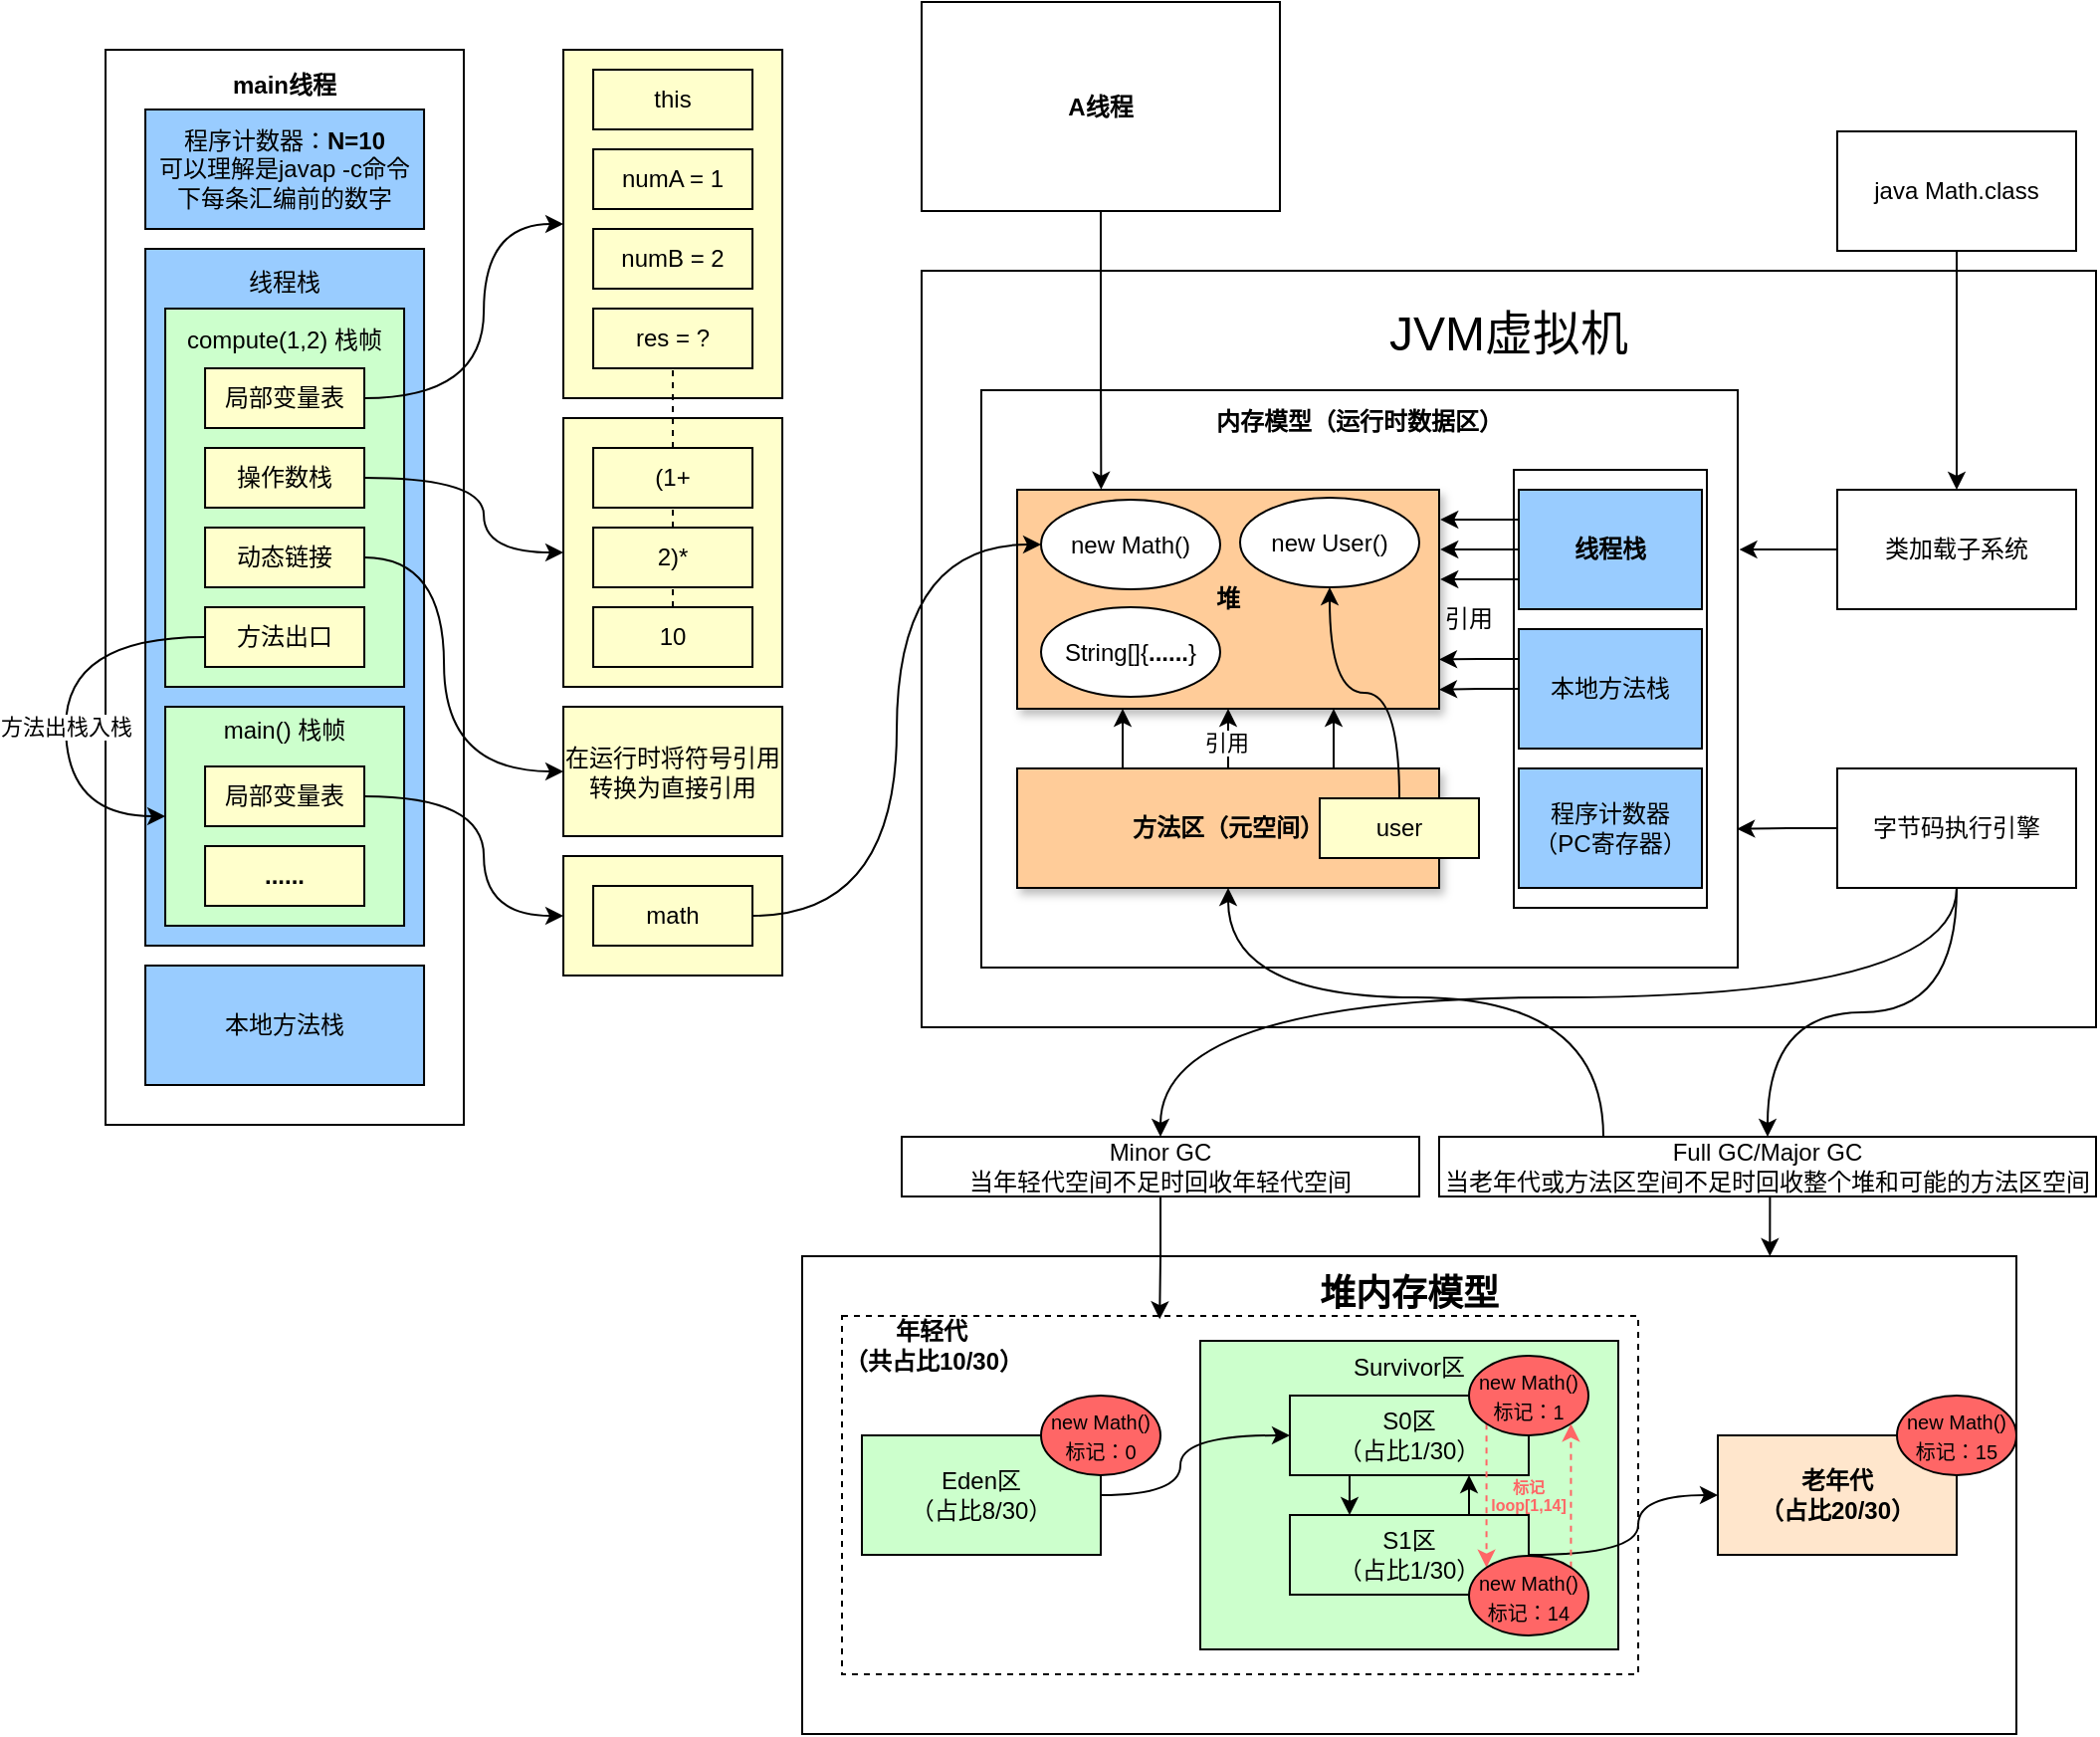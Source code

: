 <mxfile version="24.7.17">
  <diagram name="第 1 页" id="s_yFRRRQGkQ12hed72Xx">
    <mxGraphModel dx="1671" dy="967" grid="1" gridSize="10" guides="1" tooltips="1" connect="1" arrows="1" fold="1" page="1" pageScale="1" pageWidth="827" pageHeight="1169" math="0" shadow="0">
      <root>
        <mxCell id="0" />
        <mxCell id="1" parent="0" />
        <mxCell id="jmqB_i8KtyZqAXgU_DIn-2" value="&lt;b&gt;main线程&lt;/b&gt;&lt;div&gt;&lt;b&gt;&lt;br&gt;&lt;/b&gt;&lt;/div&gt;&lt;div&gt;&lt;b&gt;&lt;br&gt;&lt;/b&gt;&lt;/div&gt;&lt;div&gt;&lt;b&gt;&lt;br&gt;&lt;/b&gt;&lt;/div&gt;&lt;div&gt;&lt;b&gt;&lt;br&gt;&lt;/b&gt;&lt;/div&gt;&lt;div&gt;&lt;b&gt;&lt;br&gt;&lt;/b&gt;&lt;/div&gt;&lt;div&gt;&lt;b&gt;&lt;br&gt;&lt;/b&gt;&lt;/div&gt;&lt;div&gt;&lt;b&gt;&lt;br&gt;&lt;/b&gt;&lt;/div&gt;&lt;div&gt;&lt;b&gt;&lt;br&gt;&lt;/b&gt;&lt;/div&gt;&lt;div&gt;&lt;b&gt;&lt;br&gt;&lt;/b&gt;&lt;/div&gt;&lt;div&gt;&lt;b&gt;&lt;br&gt;&lt;/b&gt;&lt;/div&gt;&lt;div&gt;&lt;b&gt;&lt;br&gt;&lt;/b&gt;&lt;/div&gt;&lt;div&gt;&lt;b&gt;&lt;br&gt;&lt;/b&gt;&lt;/div&gt;&lt;div&gt;&lt;b&gt;&lt;br&gt;&lt;/b&gt;&lt;/div&gt;&lt;div&gt;&lt;b&gt;&lt;br&gt;&lt;/b&gt;&lt;/div&gt;&lt;div&gt;&lt;b&gt;&lt;br&gt;&lt;/b&gt;&lt;/div&gt;&lt;div&gt;&lt;b&gt;&lt;br&gt;&lt;/b&gt;&lt;/div&gt;&lt;div&gt;&lt;b&gt;&lt;br&gt;&lt;/b&gt;&lt;/div&gt;&lt;div&gt;&lt;b&gt;&lt;br&gt;&lt;/b&gt;&lt;/div&gt;&lt;div&gt;&lt;b&gt;&lt;br&gt;&lt;/b&gt;&lt;/div&gt;&lt;div&gt;&lt;b&gt;&lt;br&gt;&lt;/b&gt;&lt;/div&gt;&lt;div&gt;&lt;b&gt;&lt;br&gt;&lt;/b&gt;&lt;/div&gt;&lt;div&gt;&lt;b&gt;&lt;br&gt;&lt;/b&gt;&lt;/div&gt;&lt;div&gt;&lt;b&gt;&lt;br&gt;&lt;/b&gt;&lt;/div&gt;&lt;div&gt;&lt;b&gt;&lt;br&gt;&lt;/b&gt;&lt;/div&gt;&lt;div&gt;&lt;b&gt;&lt;br&gt;&lt;/b&gt;&lt;/div&gt;&lt;div&gt;&lt;b&gt;&lt;br&gt;&lt;/b&gt;&lt;/div&gt;&lt;div&gt;&lt;b&gt;&lt;br&gt;&lt;/b&gt;&lt;/div&gt;&lt;div&gt;&lt;b&gt;&lt;br&gt;&lt;/b&gt;&lt;/div&gt;&lt;div&gt;&lt;b&gt;&lt;br&gt;&lt;/b&gt;&lt;/div&gt;&lt;div&gt;&lt;b&gt;&lt;br&gt;&lt;/b&gt;&lt;/div&gt;&lt;div&gt;&lt;b&gt;&lt;br&gt;&lt;/b&gt;&lt;/div&gt;&lt;div&gt;&lt;br&gt;&lt;/div&gt;&lt;div&gt;&lt;br&gt;&lt;/div&gt;&lt;div&gt;&lt;br&gt;&lt;/div&gt;&lt;div&gt;&lt;br&gt;&lt;/div&gt;" style="rounded=0;whiteSpace=wrap;html=1;" vertex="1" parent="1">
          <mxGeometry x="350.03" y="44" width="180" height="540" as="geometry" />
        </mxCell>
        <mxCell id="jmqB_i8KtyZqAXgU_DIn-3" value="程序计数器：&lt;b&gt;N=10&lt;/b&gt;&lt;div&gt;可以理解是javap -c命令下每条汇编前的数字&lt;/div&gt;" style="rounded=0;whiteSpace=wrap;html=1;fillColor=#99CCFF;" vertex="1" parent="1">
          <mxGeometry x="370.03" y="74" width="140" height="60" as="geometry" />
        </mxCell>
        <mxCell id="jmqB_i8KtyZqAXgU_DIn-4" value="线程栈&lt;div&gt;&lt;br&gt;&lt;/div&gt;&lt;div&gt;&lt;br&gt;&lt;/div&gt;&lt;div&gt;&lt;br&gt;&lt;/div&gt;&lt;div&gt;&lt;br&gt;&lt;/div&gt;&lt;div&gt;&lt;br&gt;&lt;/div&gt;&lt;div&gt;&lt;br&gt;&lt;/div&gt;&lt;div&gt;&lt;br&gt;&lt;/div&gt;&lt;div&gt;&lt;br&gt;&lt;/div&gt;&lt;div&gt;&lt;br&gt;&lt;/div&gt;&lt;div&gt;&lt;br&gt;&lt;/div&gt;&lt;div&gt;&lt;br&gt;&lt;/div&gt;&lt;div&gt;&lt;br&gt;&lt;/div&gt;&lt;div&gt;&lt;br&gt;&lt;/div&gt;&lt;div&gt;&lt;br&gt;&lt;/div&gt;&lt;div&gt;&lt;br&gt;&lt;/div&gt;&lt;div&gt;&lt;br&gt;&lt;/div&gt;&lt;div&gt;&lt;br&gt;&lt;/div&gt;&lt;div&gt;&lt;br&gt;&lt;/div&gt;&lt;div&gt;&lt;br&gt;&lt;/div&gt;&lt;div&gt;&lt;br&gt;&lt;/div&gt;&lt;div&gt;&lt;br&gt;&lt;/div&gt;&lt;div&gt;&lt;br&gt;&lt;/div&gt;" style="rounded=0;whiteSpace=wrap;html=1;fillColor=#99CCFF;" vertex="1" parent="1">
          <mxGeometry x="370.03" y="144" width="140" height="350" as="geometry" />
        </mxCell>
        <mxCell id="jmqB_i8KtyZqAXgU_DIn-5" value="本地方法栈" style="rounded=0;whiteSpace=wrap;html=1;fillColor=#99CCFF;" vertex="1" parent="1">
          <mxGeometry x="370.03" y="504" width="140" height="60" as="geometry" />
        </mxCell>
        <mxCell id="jmqB_i8KtyZqAXgU_DIn-6" value="compute(1,2) 栈帧&lt;div&gt;&lt;br&gt;&lt;/div&gt;&lt;div&gt;&lt;br&gt;&lt;/div&gt;&lt;div&gt;&lt;br&gt;&lt;/div&gt;&lt;div&gt;&lt;br&gt;&lt;/div&gt;&lt;div&gt;&lt;br&gt;&lt;/div&gt;&lt;div&gt;&lt;br&gt;&lt;/div&gt;&lt;div&gt;&lt;br&gt;&lt;/div&gt;&lt;div&gt;&lt;br&gt;&lt;/div&gt;&lt;div&gt;&lt;br&gt;&lt;/div&gt;&lt;div&gt;&lt;br&gt;&lt;/div&gt;&lt;div&gt;&lt;br&gt;&lt;/div&gt;" style="rounded=0;whiteSpace=wrap;html=1;fillColor=#CCFFCC;" vertex="1" parent="1">
          <mxGeometry x="380.03" y="174" width="120" height="190" as="geometry" />
        </mxCell>
        <mxCell id="jmqB_i8KtyZqAXgU_DIn-7" value="main() 栈帧&lt;div&gt;&lt;br&gt;&lt;/div&gt;&lt;div&gt;&lt;br&gt;&lt;/div&gt;&lt;div&gt;&lt;br&gt;&lt;/div&gt;&lt;div&gt;&lt;br&gt;&lt;/div&gt;&lt;div&gt;&lt;br&gt;&lt;/div&gt;&lt;div&gt;&lt;br&gt;&lt;/div&gt;" style="rounded=0;whiteSpace=wrap;html=1;fillColor=#CCFFCC;" vertex="1" parent="1">
          <mxGeometry x="380.03" y="374" width="120" height="110" as="geometry" />
        </mxCell>
        <mxCell id="jmqB_i8KtyZqAXgU_DIn-8" style="edgeStyle=orthogonalEdgeStyle;rounded=0;orthogonalLoop=1;jettySize=auto;html=1;exitX=1;exitY=0.5;exitDx=0;exitDy=0;entryX=0;entryY=0.5;entryDx=0;entryDy=0;curved=1;" edge="1" parent="1" source="jmqB_i8KtyZqAXgU_DIn-9" target="jmqB_i8KtyZqAXgU_DIn-20">
          <mxGeometry relative="1" as="geometry">
            <Array as="points">
              <mxPoint x="540.03" y="219" />
              <mxPoint x="540.03" y="132" />
            </Array>
          </mxGeometry>
        </mxCell>
        <mxCell id="jmqB_i8KtyZqAXgU_DIn-9" value="局部变量表" style="rounded=0;whiteSpace=wrap;html=1;fillColor=#FFFFCC;" vertex="1" parent="1">
          <mxGeometry x="400.03" y="204" width="80" height="30" as="geometry" />
        </mxCell>
        <mxCell id="jmqB_i8KtyZqAXgU_DIn-10" style="edgeStyle=orthogonalEdgeStyle;rounded=0;orthogonalLoop=1;jettySize=auto;html=1;exitX=1;exitY=0.5;exitDx=0;exitDy=0;entryX=0;entryY=0.5;entryDx=0;entryDy=0;curved=1;" edge="1" parent="1" source="jmqB_i8KtyZqAXgU_DIn-11" target="jmqB_i8KtyZqAXgU_DIn-25">
          <mxGeometry relative="1" as="geometry">
            <Array as="points">
              <mxPoint x="540.03" y="259" />
              <mxPoint x="540.03" y="297" />
            </Array>
          </mxGeometry>
        </mxCell>
        <mxCell id="jmqB_i8KtyZqAXgU_DIn-11" value="操作数栈" style="rounded=0;whiteSpace=wrap;html=1;fillColor=#FFFFCC;" vertex="1" parent="1">
          <mxGeometry x="400.03" y="244" width="80" height="30" as="geometry" />
        </mxCell>
        <mxCell id="jmqB_i8KtyZqAXgU_DIn-12" style="edgeStyle=orthogonalEdgeStyle;rounded=0;orthogonalLoop=1;jettySize=auto;html=1;exitX=1;exitY=0.5;exitDx=0;exitDy=0;entryX=0;entryY=0.5;entryDx=0;entryDy=0;curved=1;" edge="1" parent="1" source="jmqB_i8KtyZqAXgU_DIn-13" target="jmqB_i8KtyZqAXgU_DIn-32">
          <mxGeometry relative="1" as="geometry">
            <Array as="points">
              <mxPoint x="520.03" y="299" />
              <mxPoint x="520.03" y="407" />
            </Array>
          </mxGeometry>
        </mxCell>
        <mxCell id="jmqB_i8KtyZqAXgU_DIn-13" value="动态链接" style="rounded=0;whiteSpace=wrap;html=1;fillColor=#FFFFCC;" vertex="1" parent="1">
          <mxGeometry x="400.03" y="284" width="80" height="30" as="geometry" />
        </mxCell>
        <mxCell id="jmqB_i8KtyZqAXgU_DIn-14" style="edgeStyle=orthogonalEdgeStyle;rounded=0;orthogonalLoop=1;jettySize=auto;html=1;exitX=0;exitY=0.5;exitDx=0;exitDy=0;entryX=0;entryY=0.5;entryDx=0;entryDy=0;curved=1;" edge="1" parent="1" source="jmqB_i8KtyZqAXgU_DIn-16" target="jmqB_i8KtyZqAXgU_DIn-7">
          <mxGeometry relative="1" as="geometry">
            <Array as="points">
              <mxPoint x="330.03" y="339" />
              <mxPoint x="330.03" y="429" />
            </Array>
          </mxGeometry>
        </mxCell>
        <mxCell id="jmqB_i8KtyZqAXgU_DIn-15" value="方法出栈入栈" style="edgeLabel;html=1;align=center;verticalAlign=middle;resizable=0;points=[];" vertex="1" connectable="0" parent="jmqB_i8KtyZqAXgU_DIn-14">
          <mxGeometry x="0.094" relative="1" as="geometry">
            <mxPoint as="offset" />
          </mxGeometry>
        </mxCell>
        <mxCell id="jmqB_i8KtyZqAXgU_DIn-16" value="方法出口" style="rounded=0;whiteSpace=wrap;html=1;fillColor=#FFFFCC;" vertex="1" parent="1">
          <mxGeometry x="400.03" y="324" width="80" height="30" as="geometry" />
        </mxCell>
        <mxCell id="jmqB_i8KtyZqAXgU_DIn-17" style="edgeStyle=orthogonalEdgeStyle;rounded=0;orthogonalLoop=1;jettySize=auto;html=1;exitX=1;exitY=0.5;exitDx=0;exitDy=0;entryX=0;entryY=0.5;entryDx=0;entryDy=0;curved=1;" edge="1" parent="1" source="jmqB_i8KtyZqAXgU_DIn-18" target="jmqB_i8KtyZqAXgU_DIn-33">
          <mxGeometry relative="1" as="geometry">
            <Array as="points">
              <mxPoint x="540.03" y="419" />
              <mxPoint x="540.03" y="479" />
            </Array>
          </mxGeometry>
        </mxCell>
        <mxCell id="jmqB_i8KtyZqAXgU_DIn-18" value="局部变量表" style="rounded=0;whiteSpace=wrap;html=1;fillColor=#FFFFCC;" vertex="1" parent="1">
          <mxGeometry x="400.03" y="404" width="80" height="30" as="geometry" />
        </mxCell>
        <mxCell id="jmqB_i8KtyZqAXgU_DIn-19" value="&lt;b&gt;......&lt;/b&gt;" style="rounded=0;whiteSpace=wrap;html=1;fillColor=#FFFFCC;" vertex="1" parent="1">
          <mxGeometry x="400.03" y="444" width="80" height="30" as="geometry" />
        </mxCell>
        <mxCell id="jmqB_i8KtyZqAXgU_DIn-20" value="&lt;div&gt;&lt;br&gt;&lt;/div&gt;" style="rounded=0;whiteSpace=wrap;html=1;fillColor=#FFFFCC;" vertex="1" parent="1">
          <mxGeometry x="580.03" y="44" width="110" height="175" as="geometry" />
        </mxCell>
        <mxCell id="jmqB_i8KtyZqAXgU_DIn-21" value="this" style="rounded=0;whiteSpace=wrap;html=1;fillColor=#FFFFCC;" vertex="1" parent="1">
          <mxGeometry x="595.03" y="54" width="80" height="30" as="geometry" />
        </mxCell>
        <mxCell id="jmqB_i8KtyZqAXgU_DIn-22" value="numA = 1" style="rounded=0;whiteSpace=wrap;html=1;fillColor=#FFFFCC;" vertex="1" parent="1">
          <mxGeometry x="595.03" y="94" width="80" height="30" as="geometry" />
        </mxCell>
        <mxCell id="jmqB_i8KtyZqAXgU_DIn-23" value="numB = 2" style="rounded=0;whiteSpace=wrap;html=1;fillColor=#FFFFCC;" vertex="1" parent="1">
          <mxGeometry x="595.03" y="134" width="80" height="30" as="geometry" />
        </mxCell>
        <mxCell id="jmqB_i8KtyZqAXgU_DIn-24" value="res = ?" style="rounded=0;whiteSpace=wrap;html=1;fillColor=#FFFFCC;" vertex="1" parent="1">
          <mxGeometry x="595.03" y="174" width="80" height="30" as="geometry" />
        </mxCell>
        <mxCell id="jmqB_i8KtyZqAXgU_DIn-25" value="&lt;div&gt;&lt;br&gt;&lt;/div&gt;" style="rounded=0;whiteSpace=wrap;html=1;fillColor=#FFFFCC;" vertex="1" parent="1">
          <mxGeometry x="580.03" y="229" width="110" height="135" as="geometry" />
        </mxCell>
        <mxCell id="jmqB_i8KtyZqAXgU_DIn-26" value="(1+" style="rounded=0;whiteSpace=wrap;html=1;fillColor=#FFFFCC;" vertex="1" parent="1">
          <mxGeometry x="595.03" y="244" width="80" height="30" as="geometry" />
        </mxCell>
        <mxCell id="jmqB_i8KtyZqAXgU_DIn-27" value="2)*" style="rounded=0;whiteSpace=wrap;html=1;fillColor=#FFFFCC;" vertex="1" parent="1">
          <mxGeometry x="595.03" y="284" width="80" height="30" as="geometry" />
        </mxCell>
        <mxCell id="jmqB_i8KtyZqAXgU_DIn-28" value="10" style="rounded=0;whiteSpace=wrap;html=1;fillColor=#FFFFCC;" vertex="1" parent="1">
          <mxGeometry x="595.03" y="324" width="80" height="30" as="geometry" />
        </mxCell>
        <mxCell id="jmqB_i8KtyZqAXgU_DIn-29" value="" style="endArrow=none;dashed=1;html=1;rounded=0;entryX=0.5;entryY=1;entryDx=0;entryDy=0;exitX=0.5;exitY=0;exitDx=0;exitDy=0;" edge="1" parent="1" source="jmqB_i8KtyZqAXgU_DIn-26" target="jmqB_i8KtyZqAXgU_DIn-24">
          <mxGeometry width="50" height="50" relative="1" as="geometry">
            <mxPoint x="580.03" y="269" as="sourcePoint" />
            <mxPoint x="630.03" y="219" as="targetPoint" />
          </mxGeometry>
        </mxCell>
        <mxCell id="jmqB_i8KtyZqAXgU_DIn-30" value="" style="endArrow=none;dashed=1;html=1;rounded=0;entryX=0.5;entryY=1;entryDx=0;entryDy=0;exitX=0.5;exitY=0;exitDx=0;exitDy=0;" edge="1" parent="1" source="jmqB_i8KtyZqAXgU_DIn-27" target="jmqB_i8KtyZqAXgU_DIn-26">
          <mxGeometry width="50" height="50" relative="1" as="geometry">
            <mxPoint x="590.03" y="329" as="sourcePoint" />
            <mxPoint x="640.03" y="279" as="targetPoint" />
          </mxGeometry>
        </mxCell>
        <mxCell id="jmqB_i8KtyZqAXgU_DIn-31" value="" style="endArrow=none;dashed=1;html=1;rounded=0;entryX=0.5;entryY=1;entryDx=0;entryDy=0;exitX=0.5;exitY=0;exitDx=0;exitDy=0;" edge="1" parent="1" source="jmqB_i8KtyZqAXgU_DIn-28" target="jmqB_i8KtyZqAXgU_DIn-27">
          <mxGeometry width="50" height="50" relative="1" as="geometry">
            <mxPoint x="645.03" y="294" as="sourcePoint" />
            <mxPoint x="645.03" y="284" as="targetPoint" />
          </mxGeometry>
        </mxCell>
        <mxCell id="jmqB_i8KtyZqAXgU_DIn-32" value="在运行时将符号引用转换为直接引用" style="rounded=0;whiteSpace=wrap;html=1;fillColor=#FFFFCC;" vertex="1" parent="1">
          <mxGeometry x="580.03" y="374" width="110" height="65" as="geometry" />
        </mxCell>
        <mxCell id="jmqB_i8KtyZqAXgU_DIn-33" value="&lt;div&gt;&lt;br&gt;&lt;/div&gt;" style="rounded=0;whiteSpace=wrap;html=1;fillColor=#FFFFCC;" vertex="1" parent="1">
          <mxGeometry x="580.03" y="449" width="110" height="60" as="geometry" />
        </mxCell>
        <mxCell id="jmqB_i8KtyZqAXgU_DIn-35" value="math" style="rounded=0;whiteSpace=wrap;html=1;fillColor=#FFFFCC;" vertex="1" parent="1">
          <mxGeometry x="595.03" y="464" width="80" height="30" as="geometry" />
        </mxCell>
        <mxCell id="jmqB_i8KtyZqAXgU_DIn-39" value="&lt;b&gt;A线程&lt;/b&gt;" style="rounded=0;whiteSpace=wrap;html=1;" vertex="1" parent="1">
          <mxGeometry x="760" y="20" width="180" height="105" as="geometry" />
        </mxCell>
        <mxCell id="jmqB_i8KtyZqAXgU_DIn-42" value="&lt;font style=&quot;font-size: 24px;&quot;&gt;JVM虚拟机&lt;/font&gt;&lt;div&gt;&lt;font style=&quot;font-size: 24px;&quot;&gt;&lt;br&gt;&lt;/font&gt;&lt;/div&gt;&lt;div&gt;&lt;font style=&quot;font-size: 24px;&quot;&gt;&lt;br&gt;&lt;/font&gt;&lt;/div&gt;&lt;div&gt;&lt;font style=&quot;font-size: 24px;&quot;&gt;&lt;br&gt;&lt;/font&gt;&lt;/div&gt;&lt;div&gt;&lt;font style=&quot;font-size: 24px;&quot;&gt;&lt;br&gt;&lt;/font&gt;&lt;/div&gt;&lt;div&gt;&lt;font style=&quot;font-size: 24px;&quot;&gt;&lt;br&gt;&lt;/font&gt;&lt;/div&gt;&lt;div&gt;&lt;font style=&quot;font-size: 24px;&quot;&gt;&lt;br&gt;&lt;/font&gt;&lt;/div&gt;&lt;div&gt;&lt;font style=&quot;font-size: 24px;&quot;&gt;&lt;br&gt;&lt;/font&gt;&lt;/div&gt;&lt;div&gt;&lt;font style=&quot;font-size: 24px;&quot;&gt;&lt;br&gt;&lt;/font&gt;&lt;/div&gt;&lt;div&gt;&lt;font style=&quot;font-size: 24px;&quot;&gt;&lt;br&gt;&lt;/font&gt;&lt;/div&gt;&lt;div&gt;&lt;font style=&quot;font-size: 24px;&quot;&gt;&lt;br&gt;&lt;/font&gt;&lt;/div&gt;&lt;div&gt;&lt;font style=&quot;font-size: 24px;&quot;&gt;&lt;br&gt;&lt;/font&gt;&lt;/div&gt;" style="rounded=0;whiteSpace=wrap;html=1;shadow=0;" vertex="1" parent="1">
          <mxGeometry x="760" y="155" width="590" height="380" as="geometry" />
        </mxCell>
        <mxCell id="jmqB_i8KtyZqAXgU_DIn-43" style="edgeStyle=orthogonalEdgeStyle;rounded=0;orthogonalLoop=1;jettySize=auto;html=1;exitX=0.5;exitY=1;exitDx=0;exitDy=0;entryX=0.5;entryY=0;entryDx=0;entryDy=0;" edge="1" parent="1" source="jmqB_i8KtyZqAXgU_DIn-44" target="jmqB_i8KtyZqAXgU_DIn-45">
          <mxGeometry relative="1" as="geometry" />
        </mxCell>
        <mxCell id="jmqB_i8KtyZqAXgU_DIn-44" value="java Math.class" style="rounded=0;whiteSpace=wrap;html=1;" vertex="1" parent="1">
          <mxGeometry x="1220" y="85" width="120" height="60" as="geometry" />
        </mxCell>
        <mxCell id="jmqB_i8KtyZqAXgU_DIn-45" value="类加载子系统" style="rounded=0;whiteSpace=wrap;html=1;" vertex="1" parent="1">
          <mxGeometry x="1220" y="265" width="120" height="60" as="geometry" />
        </mxCell>
        <mxCell id="jmqB_i8KtyZqAXgU_DIn-100" style="edgeStyle=orthogonalEdgeStyle;rounded=0;orthogonalLoop=1;jettySize=auto;html=1;exitX=0.5;exitY=1;exitDx=0;exitDy=0;entryX=0.5;entryY=0;entryDx=0;entryDy=0;curved=1;" edge="1" parent="1" source="jmqB_i8KtyZqAXgU_DIn-46" target="jmqB_i8KtyZqAXgU_DIn-88">
          <mxGeometry relative="1" as="geometry">
            <Array as="points">
              <mxPoint x="1280" y="520" />
              <mxPoint x="880" y="520" />
            </Array>
          </mxGeometry>
        </mxCell>
        <mxCell id="jmqB_i8KtyZqAXgU_DIn-101" style="edgeStyle=orthogonalEdgeStyle;rounded=0;orthogonalLoop=1;jettySize=auto;html=1;exitX=0.5;exitY=1;exitDx=0;exitDy=0;curved=1;" edge="1" parent="1" source="jmqB_i8KtyZqAXgU_DIn-46" target="jmqB_i8KtyZqAXgU_DIn-89">
          <mxGeometry relative="1" as="geometry" />
        </mxCell>
        <mxCell id="jmqB_i8KtyZqAXgU_DIn-46" value="字节码执行引擎" style="rounded=0;whiteSpace=wrap;html=1;" vertex="1" parent="1">
          <mxGeometry x="1220" y="405" width="120" height="60" as="geometry" />
        </mxCell>
        <mxCell id="jmqB_i8KtyZqAXgU_DIn-47" value="&lt;b&gt;内存模型（运行时数据区）&lt;/b&gt;&lt;div&gt;&lt;br&gt;&lt;/div&gt;&lt;div&gt;&lt;br&gt;&lt;/div&gt;&lt;div&gt;&lt;br&gt;&lt;/div&gt;&lt;div&gt;&lt;br&gt;&lt;/div&gt;&lt;div&gt;&lt;br&gt;&lt;/div&gt;&lt;div&gt;&lt;br&gt;&lt;/div&gt;&lt;div&gt;&lt;br&gt;&lt;/div&gt;&lt;div&gt;&lt;br&gt;&lt;/div&gt;&lt;div&gt;&lt;br&gt;&lt;/div&gt;&lt;div&gt;&lt;br&gt;&lt;/div&gt;&lt;div&gt;&lt;br&gt;&lt;/div&gt;&lt;div&gt;&lt;br&gt;&lt;/div&gt;&lt;div&gt;&lt;br&gt;&lt;/div&gt;&lt;div&gt;&lt;br&gt;&lt;/div&gt;&lt;div&gt;&lt;br&gt;&lt;/div&gt;&lt;div&gt;&lt;br&gt;&lt;/div&gt;&lt;div&gt;&lt;br&gt;&lt;/div&gt;&lt;div&gt;&lt;br&gt;&lt;/div&gt;" style="rounded=0;whiteSpace=wrap;html=1;" vertex="1" parent="1">
          <mxGeometry x="790" y="215" width="380" height="290" as="geometry" />
        </mxCell>
        <mxCell id="jmqB_i8KtyZqAXgU_DIn-48" style="edgeStyle=orthogonalEdgeStyle;rounded=0;orthogonalLoop=1;jettySize=auto;html=1;entryX=1.002;entryY=0.276;entryDx=0;entryDy=0;entryPerimeter=0;" edge="1" parent="1" source="jmqB_i8KtyZqAXgU_DIn-45" target="jmqB_i8KtyZqAXgU_DIn-47">
          <mxGeometry relative="1" as="geometry">
            <mxPoint x="1170" y="275" as="targetPoint" />
          </mxGeometry>
        </mxCell>
        <mxCell id="jmqB_i8KtyZqAXgU_DIn-49" style="edgeStyle=orthogonalEdgeStyle;rounded=0;orthogonalLoop=1;jettySize=auto;html=1;exitX=0;exitY=0.5;exitDx=0;exitDy=0;entryX=0.999;entryY=0.76;entryDx=0;entryDy=0;entryPerimeter=0;" edge="1" parent="1" source="jmqB_i8KtyZqAXgU_DIn-46" target="jmqB_i8KtyZqAXgU_DIn-47">
          <mxGeometry relative="1" as="geometry" />
        </mxCell>
        <mxCell id="jmqB_i8KtyZqAXgU_DIn-50" value="&lt;b&gt;堆&lt;/b&gt;" style="rounded=0;whiteSpace=wrap;html=1;shadow=1;fillColor=#FFCC99;" vertex="1" parent="1">
          <mxGeometry x="808" y="265" width="212" height="110" as="geometry" />
        </mxCell>
        <mxCell id="jmqB_i8KtyZqAXgU_DIn-51" value="&lt;b&gt;线程栈&lt;/b&gt;" style="rounded=0;whiteSpace=wrap;html=1;shadow=0;fillColor=#99CCFF;" vertex="1" parent="1">
          <mxGeometry x="1060" y="265" width="92" height="60" as="geometry" />
        </mxCell>
        <mxCell id="jmqB_i8KtyZqAXgU_DIn-52" value="本地方法栈" style="rounded=0;whiteSpace=wrap;html=1;fillColor=#99CCFF;" vertex="1" parent="1">
          <mxGeometry x="1060" y="335" width="92" height="60" as="geometry" />
        </mxCell>
        <mxCell id="jmqB_i8KtyZqAXgU_DIn-53" value="程序计数器&lt;div&gt;（PC寄存器）&lt;/div&gt;" style="rounded=0;whiteSpace=wrap;html=1;shadow=0;fillColor=#99CCFF;" vertex="1" parent="1">
          <mxGeometry x="1060" y="405" width="92" height="60" as="geometry" />
        </mxCell>
        <mxCell id="jmqB_i8KtyZqAXgU_DIn-54" style="edgeStyle=orthogonalEdgeStyle;rounded=0;orthogonalLoop=1;jettySize=auto;html=1;exitX=0.25;exitY=0;exitDx=0;exitDy=0;entryX=0.25;entryY=1;entryDx=0;entryDy=0;" edge="1" parent="1" source="jmqB_i8KtyZqAXgU_DIn-58" target="jmqB_i8KtyZqAXgU_DIn-50">
          <mxGeometry relative="1" as="geometry" />
        </mxCell>
        <mxCell id="jmqB_i8KtyZqAXgU_DIn-55" style="edgeStyle=orthogonalEdgeStyle;rounded=0;orthogonalLoop=1;jettySize=auto;html=1;entryX=0.5;entryY=1;entryDx=0;entryDy=0;" edge="1" parent="1" source="jmqB_i8KtyZqAXgU_DIn-58" target="jmqB_i8KtyZqAXgU_DIn-50">
          <mxGeometry relative="1" as="geometry" />
        </mxCell>
        <mxCell id="jmqB_i8KtyZqAXgU_DIn-56" value="引用" style="edgeLabel;html=1;align=center;verticalAlign=middle;resizable=0;points=[];" vertex="1" connectable="0" parent="jmqB_i8KtyZqAXgU_DIn-55">
          <mxGeometry x="0.344" y="1" relative="1" as="geometry">
            <mxPoint as="offset" />
          </mxGeometry>
        </mxCell>
        <mxCell id="jmqB_i8KtyZqAXgU_DIn-57" style="edgeStyle=orthogonalEdgeStyle;rounded=0;orthogonalLoop=1;jettySize=auto;html=1;exitX=0.75;exitY=0;exitDx=0;exitDy=0;entryX=0.75;entryY=1;entryDx=0;entryDy=0;" edge="1" parent="1" source="jmqB_i8KtyZqAXgU_DIn-58" target="jmqB_i8KtyZqAXgU_DIn-50">
          <mxGeometry relative="1" as="geometry" />
        </mxCell>
        <mxCell id="jmqB_i8KtyZqAXgU_DIn-58" value="&lt;b&gt;方法区（元空间）&lt;/b&gt;" style="rounded=0;whiteSpace=wrap;html=1;shadow=1;fillColor=#FFCC99;" vertex="1" parent="1">
          <mxGeometry x="808" y="405" width="212" height="60" as="geometry" />
        </mxCell>
        <mxCell id="jmqB_i8KtyZqAXgU_DIn-59" style="edgeStyle=orthogonalEdgeStyle;rounded=0;orthogonalLoop=1;jettySize=auto;html=1;exitX=0;exitY=0.25;exitDx=0;exitDy=0;entryX=1.003;entryY=0.142;entryDx=0;entryDy=0;entryPerimeter=0;" edge="1" parent="1" source="jmqB_i8KtyZqAXgU_DIn-51" target="jmqB_i8KtyZqAXgU_DIn-50">
          <mxGeometry relative="1" as="geometry" />
        </mxCell>
        <mxCell id="jmqB_i8KtyZqAXgU_DIn-60" value="" style="rounded=0;whiteSpace=wrap;html=1;fillColor=none;shadow=0;" vertex="1" parent="1">
          <mxGeometry x="1057.5" y="255" width="97" height="220" as="geometry" />
        </mxCell>
        <mxCell id="jmqB_i8KtyZqAXgU_DIn-61" style="edgeStyle=orthogonalEdgeStyle;rounded=0;orthogonalLoop=1;jettySize=auto;html=1;exitX=0;exitY=0.5;exitDx=0;exitDy=0;entryX=1.003;entryY=0.279;entryDx=0;entryDy=0;entryPerimeter=0;" edge="1" parent="1" source="jmqB_i8KtyZqAXgU_DIn-51" target="jmqB_i8KtyZqAXgU_DIn-50">
          <mxGeometry relative="1" as="geometry" />
        </mxCell>
        <mxCell id="jmqB_i8KtyZqAXgU_DIn-62" style="edgeStyle=orthogonalEdgeStyle;rounded=0;orthogonalLoop=1;jettySize=auto;html=1;exitX=0;exitY=0.75;exitDx=0;exitDy=0;entryX=1.003;entryY=0.412;entryDx=0;entryDy=0;entryPerimeter=0;" edge="1" parent="1" source="jmqB_i8KtyZqAXgU_DIn-51" target="jmqB_i8KtyZqAXgU_DIn-50">
          <mxGeometry relative="1" as="geometry" />
        </mxCell>
        <mxCell id="jmqB_i8KtyZqAXgU_DIn-63" style="edgeStyle=orthogonalEdgeStyle;rounded=0;orthogonalLoop=1;jettySize=auto;html=1;exitX=0;exitY=0.25;exitDx=0;exitDy=0;entryX=1;entryY=0.775;entryDx=0;entryDy=0;entryPerimeter=0;" edge="1" parent="1" source="jmqB_i8KtyZqAXgU_DIn-52" target="jmqB_i8KtyZqAXgU_DIn-50">
          <mxGeometry relative="1" as="geometry" />
        </mxCell>
        <mxCell id="jmqB_i8KtyZqAXgU_DIn-64" style="edgeStyle=orthogonalEdgeStyle;rounded=0;orthogonalLoop=1;jettySize=auto;html=1;entryX=1;entryY=0.912;entryDx=0;entryDy=0;entryPerimeter=0;" edge="1" parent="1" source="jmqB_i8KtyZqAXgU_DIn-52" target="jmqB_i8KtyZqAXgU_DIn-50">
          <mxGeometry relative="1" as="geometry" />
        </mxCell>
        <mxCell id="jmqB_i8KtyZqAXgU_DIn-65" value="引&lt;span style=&quot;background-color: initial;&quot;&gt;用&lt;/span&gt;" style="text;html=1;align=center;verticalAlign=middle;whiteSpace=wrap;rounded=0;" vertex="1" parent="1">
          <mxGeometry x="1020" y="315" width="30" height="30" as="geometry" />
        </mxCell>
        <mxCell id="jmqB_i8KtyZqAXgU_DIn-66" value="&lt;div&gt;&lt;b&gt;&lt;font style=&quot;font-size: 18px;&quot;&gt;堆内存模型&lt;/font&gt;&lt;/b&gt;&lt;/div&gt;&lt;div&gt;&lt;b&gt;&lt;font size=&quot;3&quot;&gt;&lt;br&gt;&lt;/font&gt;&lt;/b&gt;&lt;/div&gt;&lt;div&gt;&lt;br&gt;&lt;/div&gt;&lt;div&gt;&lt;b&gt;&lt;font size=&quot;3&quot;&gt;&lt;br&gt;&lt;/font&gt;&lt;/b&gt;&lt;/div&gt;&lt;div&gt;&lt;b&gt;&lt;font size=&quot;3&quot;&gt;&lt;br&gt;&lt;/font&gt;&lt;/b&gt;&lt;/div&gt;&lt;div&gt;&lt;b&gt;&lt;font size=&quot;3&quot;&gt;&lt;br&gt;&lt;/font&gt;&lt;/b&gt;&lt;/div&gt;&lt;div&gt;&lt;b&gt;&lt;font size=&quot;3&quot;&gt;&lt;br&gt;&lt;/font&gt;&lt;/b&gt;&lt;/div&gt;&lt;div&gt;&lt;b&gt;&lt;font size=&quot;3&quot;&gt;&lt;br&gt;&lt;/font&gt;&lt;/b&gt;&lt;/div&gt;&lt;div&gt;&lt;b&gt;&lt;font size=&quot;3&quot;&gt;&lt;br&gt;&lt;/font&gt;&lt;/b&gt;&lt;/div&gt;&lt;div&gt;&lt;b&gt;&lt;font size=&quot;3&quot;&gt;&lt;br&gt;&lt;/font&gt;&lt;/b&gt;&lt;/div&gt;&lt;div&gt;&lt;b&gt;&lt;font size=&quot;3&quot;&gt;&lt;br&gt;&lt;/font&gt;&lt;/b&gt;&lt;/div&gt;&lt;div&gt;&lt;br&gt;&lt;/div&gt;" style="rounded=0;whiteSpace=wrap;html=1;" vertex="1" parent="1">
          <mxGeometry x="700" y="650" width="610" height="240" as="geometry" />
        </mxCell>
        <mxCell id="jmqB_i8KtyZqAXgU_DIn-67" value="" style="rounded=0;whiteSpace=wrap;html=1;dashed=1;" vertex="1" parent="1">
          <mxGeometry x="720" y="680" width="400" height="180" as="geometry" />
        </mxCell>
        <mxCell id="jmqB_i8KtyZqAXgU_DIn-68" value="Survivor区&lt;div&gt;&lt;br&gt;&lt;/div&gt;&lt;div&gt;&lt;br&gt;&lt;/div&gt;&lt;div&gt;&lt;br&gt;&lt;/div&gt;&lt;div&gt;&lt;br&gt;&lt;/div&gt;&lt;div&gt;&lt;br&gt;&lt;/div&gt;&lt;div&gt;&lt;br&gt;&lt;/div&gt;&lt;div&gt;&lt;br&gt;&lt;/div&gt;&lt;div&gt;&lt;br&gt;&lt;/div&gt;&lt;div&gt;&lt;br&gt;&lt;/div&gt;" style="rounded=0;whiteSpace=wrap;html=1;fillColor=#CCFFCC;" vertex="1" parent="1">
          <mxGeometry x="900" y="692.5" width="210" height="155" as="geometry" />
        </mxCell>
        <mxCell id="jmqB_i8KtyZqAXgU_DIn-69" style="edgeStyle=orthogonalEdgeStyle;rounded=0;orthogonalLoop=1;jettySize=auto;html=1;exitX=1;exitY=0.5;exitDx=0;exitDy=0;entryX=0;entryY=0.5;entryDx=0;entryDy=0;curved=1;" edge="1" parent="1" source="jmqB_i8KtyZqAXgU_DIn-70" target="jmqB_i8KtyZqAXgU_DIn-72">
          <mxGeometry relative="1" as="geometry">
            <Array as="points">
              <mxPoint x="890" y="770" />
              <mxPoint x="890" y="740" />
            </Array>
          </mxGeometry>
        </mxCell>
        <mxCell id="jmqB_i8KtyZqAXgU_DIn-70" value="Eden区&lt;div&gt;（占比8/30）&lt;/div&gt;" style="rounded=0;whiteSpace=wrap;html=1;fillColor=#CCFFCC;" vertex="1" parent="1">
          <mxGeometry x="730" y="740" width="120" height="60" as="geometry" />
        </mxCell>
        <mxCell id="jmqB_i8KtyZqAXgU_DIn-71" style="edgeStyle=orthogonalEdgeStyle;rounded=0;orthogonalLoop=1;jettySize=auto;html=1;exitX=0.25;exitY=1;exitDx=0;exitDy=0;entryX=0.25;entryY=0;entryDx=0;entryDy=0;" edge="1" parent="1" source="jmqB_i8KtyZqAXgU_DIn-72" target="jmqB_i8KtyZqAXgU_DIn-75">
          <mxGeometry relative="1" as="geometry" />
        </mxCell>
        <mxCell id="jmqB_i8KtyZqAXgU_DIn-72" value="S0区&lt;div&gt;（占比1/30）&lt;/div&gt;" style="rounded=0;whiteSpace=wrap;html=1;fillColor=#CCFFCC;" vertex="1" parent="1">
          <mxGeometry x="945" y="720" width="120" height="40" as="geometry" />
        </mxCell>
        <mxCell id="jmqB_i8KtyZqAXgU_DIn-73" style="edgeStyle=orthogonalEdgeStyle;rounded=0;orthogonalLoop=1;jettySize=auto;html=1;exitX=0.75;exitY=0;exitDx=0;exitDy=0;entryX=0.75;entryY=1;entryDx=0;entryDy=0;" edge="1" parent="1" source="jmqB_i8KtyZqAXgU_DIn-75" target="jmqB_i8KtyZqAXgU_DIn-72">
          <mxGeometry relative="1" as="geometry" />
        </mxCell>
        <mxCell id="jmqB_i8KtyZqAXgU_DIn-74" style="edgeStyle=orthogonalEdgeStyle;rounded=0;orthogonalLoop=1;jettySize=auto;html=1;exitX=1;exitY=0.5;exitDx=0;exitDy=0;entryX=0;entryY=0.5;entryDx=0;entryDy=0;curved=1;" edge="1" parent="1" source="jmqB_i8KtyZqAXgU_DIn-75" target="jmqB_i8KtyZqAXgU_DIn-76">
          <mxGeometry relative="1" as="geometry">
            <Array as="points">
              <mxPoint x="1120" y="800" />
              <mxPoint x="1120" y="770" />
            </Array>
          </mxGeometry>
        </mxCell>
        <mxCell id="jmqB_i8KtyZqAXgU_DIn-75" value="S1区&lt;div&gt;（占比1/30）&lt;/div&gt;" style="rounded=0;whiteSpace=wrap;html=1;fillColor=#CCFFCC;" vertex="1" parent="1">
          <mxGeometry x="945" y="780" width="120" height="40" as="geometry" />
        </mxCell>
        <mxCell id="jmqB_i8KtyZqAXgU_DIn-76" value="&lt;b&gt;老年代&lt;/b&gt;&lt;div&gt;&lt;b&gt;（占比20/30）&lt;/b&gt;&lt;/div&gt;" style="rounded=0;whiteSpace=wrap;html=1;fillColor=#FFE6CC;" vertex="1" parent="1">
          <mxGeometry x="1160" y="740" width="120" height="60" as="geometry" />
        </mxCell>
        <mxCell id="jmqB_i8KtyZqAXgU_DIn-77" value="&lt;b&gt;年轻代&lt;/b&gt;&lt;div&gt;&lt;b&gt;（共占比10/30）&lt;/b&gt;&lt;/div&gt;" style="text;html=1;align=center;verticalAlign=middle;whiteSpace=wrap;rounded=0;" vertex="1" parent="1">
          <mxGeometry x="720" y="680" width="90" height="30" as="geometry" />
        </mxCell>
        <mxCell id="jmqB_i8KtyZqAXgU_DIn-78" value="&lt;font style=&quot;font-size: 10px;&quot;&gt;new Math()&lt;/font&gt;&lt;div&gt;&lt;font style=&quot;font-size: 10px;&quot;&gt;标记：0&lt;/font&gt;&lt;/div&gt;" style="ellipse;whiteSpace=wrap;html=1;fillColor=#FF6666;" vertex="1" parent="1">
          <mxGeometry x="820" y="720" width="60" height="40" as="geometry" />
        </mxCell>
        <mxCell id="jmqB_i8KtyZqAXgU_DIn-79" style="edgeStyle=orthogonalEdgeStyle;rounded=0;orthogonalLoop=1;jettySize=auto;html=1;exitX=0;exitY=1;exitDx=0;exitDy=0;entryX=0;entryY=0;entryDx=0;entryDy=0;dashed=1;strokeColor=#FF6666;curved=1;" edge="1" parent="1" source="jmqB_i8KtyZqAXgU_DIn-80" target="jmqB_i8KtyZqAXgU_DIn-82">
          <mxGeometry relative="1" as="geometry" />
        </mxCell>
        <mxCell id="jmqB_i8KtyZqAXgU_DIn-80" value="&lt;font style=&quot;font-size: 10px;&quot;&gt;new Math()&lt;/font&gt;&lt;div&gt;&lt;font style=&quot;font-size: 10px;&quot;&gt;标记：1&lt;/font&gt;&lt;/div&gt;" style="ellipse;whiteSpace=wrap;html=1;fillColor=#FF6666;" vertex="1" parent="1">
          <mxGeometry x="1035" y="700" width="60" height="40" as="geometry" />
        </mxCell>
        <mxCell id="jmqB_i8KtyZqAXgU_DIn-81" style="edgeStyle=orthogonalEdgeStyle;rounded=0;orthogonalLoop=1;jettySize=auto;html=1;exitX=1;exitY=0;exitDx=0;exitDy=0;entryX=1;entryY=1;entryDx=0;entryDy=0;dashed=1;strokeColor=#FF6666;curved=1;" edge="1" parent="1" source="jmqB_i8KtyZqAXgU_DIn-82" target="jmqB_i8KtyZqAXgU_DIn-80">
          <mxGeometry relative="1" as="geometry" />
        </mxCell>
        <mxCell id="jmqB_i8KtyZqAXgU_DIn-82" value="&lt;font style=&quot;font-size: 10px;&quot;&gt;new Math()&lt;/font&gt;&lt;div&gt;&lt;font style=&quot;font-size: 10px;&quot;&gt;标记：14&lt;/font&gt;&lt;/div&gt;" style="ellipse;whiteSpace=wrap;html=1;fillColor=#FF6666;" vertex="1" parent="1">
          <mxGeometry x="1035" y="800.5" width="60" height="40" as="geometry" />
        </mxCell>
        <mxCell id="jmqB_i8KtyZqAXgU_DIn-83" value="&lt;p style=&quot;line-height: 60%;&quot;&gt;&lt;/p&gt;&lt;div style=&quot;line-height: 0%;&quot;&gt;&lt;b style=&quot;font-size: 8px; color: rgb(255, 102, 102); background-color: initial;&quot;&gt;标记&lt;/b&gt;&lt;/div&gt;&lt;b style=&quot;font-size: 8px; color: rgb(255, 102, 102); background-color: initial;&quot;&gt;loop[1,14]&lt;/b&gt;&lt;p&gt;&lt;/p&gt;" style="text;html=1;align=center;verticalAlign=middle;whiteSpace=wrap;rounded=0;" vertex="1" parent="1">
          <mxGeometry x="1035" y="760" width="60" height="25" as="geometry" />
        </mxCell>
        <mxCell id="jmqB_i8KtyZqAXgU_DIn-84" value="&lt;font style=&quot;font-size: 10px;&quot;&gt;new Math()&lt;/font&gt;&lt;div&gt;&lt;font style=&quot;font-size: 10px;&quot;&gt;标记：15&lt;/font&gt;&lt;/div&gt;" style="ellipse;whiteSpace=wrap;html=1;fillColor=#FF6666;" vertex="1" parent="1">
          <mxGeometry x="1250" y="720" width="60" height="40" as="geometry" />
        </mxCell>
        <mxCell id="jmqB_i8KtyZqAXgU_DIn-88" value="Minor GC&lt;div&gt;当年轻代空间不足时回收年轻代空间&lt;/div&gt;" style="rounded=0;whiteSpace=wrap;html=1;" vertex="1" parent="1">
          <mxGeometry x="750" y="590" width="260" height="30" as="geometry" />
        </mxCell>
        <mxCell id="jmqB_i8KtyZqAXgU_DIn-102" style="edgeStyle=orthogonalEdgeStyle;rounded=0;orthogonalLoop=1;jettySize=auto;html=1;exitX=0.25;exitY=0;exitDx=0;exitDy=0;entryX=0.5;entryY=1;entryDx=0;entryDy=0;curved=1;" edge="1" parent="1" source="jmqB_i8KtyZqAXgU_DIn-89" target="jmqB_i8KtyZqAXgU_DIn-58">
          <mxGeometry relative="1" as="geometry">
            <Array as="points">
              <mxPoint x="1103" y="520" />
              <mxPoint x="914" y="520" />
            </Array>
          </mxGeometry>
        </mxCell>
        <mxCell id="jmqB_i8KtyZqAXgU_DIn-89" value="Full GC/Major GC&lt;div&gt;当老年代&lt;span style=&quot;background-color: initial;&quot;&gt;或方法区空间&lt;/span&gt;&lt;span style=&quot;background-color: initial;&quot;&gt;不足时回收整个堆和可能的方法区&lt;/span&gt;&lt;span style=&quot;background-color: initial;&quot;&gt;空间&lt;/span&gt;&lt;/div&gt;" style="rounded=0;whiteSpace=wrap;html=1;" vertex="1" parent="1">
          <mxGeometry x="1020" y="590" width="330" height="30" as="geometry" />
        </mxCell>
        <mxCell id="jmqB_i8KtyZqAXgU_DIn-90" style="edgeStyle=orthogonalEdgeStyle;rounded=0;orthogonalLoop=1;jettySize=auto;html=1;exitX=0.5;exitY=1;exitDx=0;exitDy=0;entryX=0.399;entryY=0.009;entryDx=0;entryDy=0;entryPerimeter=0;" edge="1" parent="1" source="jmqB_i8KtyZqAXgU_DIn-88" target="jmqB_i8KtyZqAXgU_DIn-67">
          <mxGeometry relative="1" as="geometry" />
        </mxCell>
        <mxCell id="jmqB_i8KtyZqAXgU_DIn-91" style="edgeStyle=orthogonalEdgeStyle;rounded=0;orthogonalLoop=1;jettySize=auto;html=1;exitX=0.5;exitY=1;exitDx=0;exitDy=0;entryX=0.797;entryY=0;entryDx=0;entryDy=0;entryPerimeter=0;" edge="1" parent="1" source="jmqB_i8KtyZqAXgU_DIn-89" target="jmqB_i8KtyZqAXgU_DIn-66">
          <mxGeometry relative="1" as="geometry" />
        </mxCell>
        <mxCell id="jmqB_i8KtyZqAXgU_DIn-36" value="new Math()" style="ellipse;whiteSpace=wrap;html=1;" vertex="1" parent="1">
          <mxGeometry x="820" y="270" width="90" height="45" as="geometry" />
        </mxCell>
        <mxCell id="jmqB_i8KtyZqAXgU_DIn-94" style="edgeStyle=orthogonalEdgeStyle;rounded=0;orthogonalLoop=1;jettySize=auto;html=1;exitX=0.5;exitY=1;exitDx=0;exitDy=0;entryX=0.199;entryY=-0.001;entryDx=0;entryDy=0;entryPerimeter=0;" edge="1" parent="1" source="jmqB_i8KtyZqAXgU_DIn-39" target="jmqB_i8KtyZqAXgU_DIn-50">
          <mxGeometry relative="1" as="geometry" />
        </mxCell>
        <mxCell id="jmqB_i8KtyZqAXgU_DIn-95" style="edgeStyle=orthogonalEdgeStyle;rounded=0;orthogonalLoop=1;jettySize=auto;html=1;exitX=1;exitY=0.5;exitDx=0;exitDy=0;entryX=0;entryY=0.5;entryDx=0;entryDy=0;curved=1;" edge="1" parent="1" source="jmqB_i8KtyZqAXgU_DIn-35" target="jmqB_i8KtyZqAXgU_DIn-36">
          <mxGeometry relative="1" as="geometry" />
        </mxCell>
        <mxCell id="jmqB_i8KtyZqAXgU_DIn-99" style="edgeStyle=orthogonalEdgeStyle;rounded=0;orthogonalLoop=1;jettySize=auto;html=1;exitX=0.5;exitY=0;exitDx=0;exitDy=0;entryX=0.5;entryY=1;entryDx=0;entryDy=0;curved=1;" edge="1" parent="1" source="jmqB_i8KtyZqAXgU_DIn-97" target="jmqB_i8KtyZqAXgU_DIn-98">
          <mxGeometry relative="1" as="geometry" />
        </mxCell>
        <mxCell id="jmqB_i8KtyZqAXgU_DIn-97" value="user" style="rounded=0;whiteSpace=wrap;html=1;fillColor=#FFFFCC;" vertex="1" parent="1">
          <mxGeometry x="960" y="420" width="80" height="30" as="geometry" />
        </mxCell>
        <mxCell id="jmqB_i8KtyZqAXgU_DIn-98" value="new User()" style="ellipse;whiteSpace=wrap;html=1;" vertex="1" parent="1">
          <mxGeometry x="920" y="269" width="90" height="45" as="geometry" />
        </mxCell>
        <mxCell id="jmqB_i8KtyZqAXgU_DIn-37" value="String[]{&lt;b&gt;......&lt;/b&gt;}" style="ellipse;whiteSpace=wrap;html=1;" vertex="1" parent="1">
          <mxGeometry x="820" y="324" width="90" height="45" as="geometry" />
        </mxCell>
      </root>
    </mxGraphModel>
  </diagram>
</mxfile>
